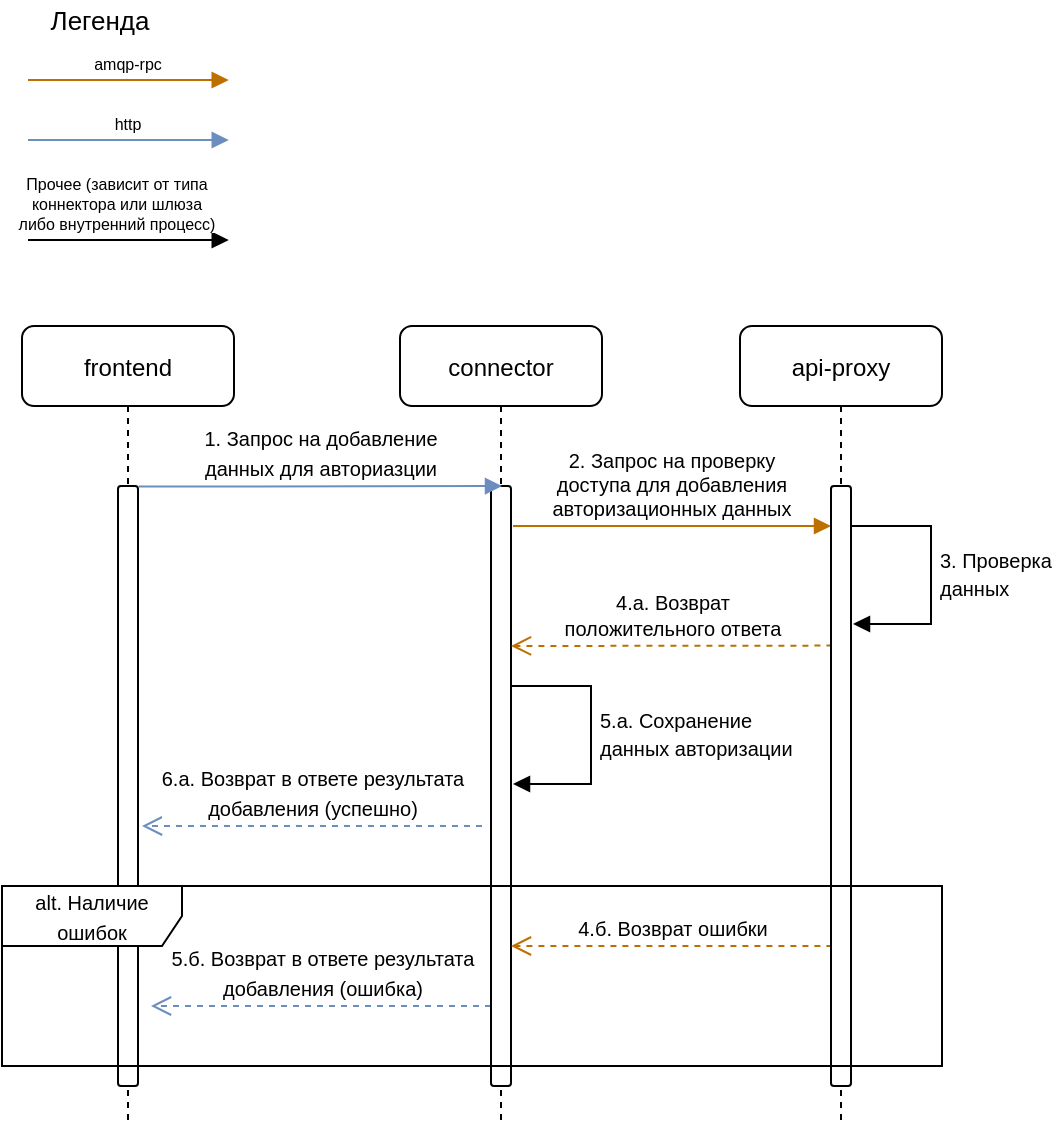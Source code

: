 <mxfile version="13.9.9" type="device"><diagram id="JLikqGqCweqWFy_HerNJ" name="Страница 1"><mxGraphModel dx="1422" dy="-1516" grid="1" gridSize="10" guides="1" tooltips="1" connect="1" arrows="1" fold="1" page="1" pageScale="1" pageWidth="827" pageHeight="1169" math="0" shadow="0"><root><mxCell id="0"/><mxCell id="1" parent="0"/><mxCell id="rocJCxlV0Q5dgGiiJqB6-1" value="frontend" style="shape=umlLifeline;perimeter=lifelinePerimeter;container=1;collapsible=0;recursiveResize=0;rounded=1;shadow=0;strokeWidth=1;fontSize=12;" parent="1" vertex="1"><mxGeometry x="40" y="2523" width="106" height="400" as="geometry"/></mxCell><mxCell id="rocJCxlV0Q5dgGiiJqB6-2" value="" style="points=[];perimeter=orthogonalPerimeter;rounded=1;shadow=0;strokeWidth=1;" parent="rocJCxlV0Q5dgGiiJqB6-1" vertex="1"><mxGeometry x="48" y="80" width="10" height="300" as="geometry"/></mxCell><mxCell id="rocJCxlV0Q5dgGiiJqB6-3" value="&lt;font style=&quot;font-size: 10px;&quot;&gt;5.б. Возврат в ответе результата&lt;br style=&quot;border-color: var(--border-color);&quot;&gt;добавления (ошибка)&lt;/font&gt;" style="html=1;verticalAlign=bottom;endArrow=open;dashed=1;endSize=8;fontSize=12;gradientColor=#7ea6e0;fillColor=#dae8fc;strokeColor=#6c8ebf;" parent="rocJCxlV0Q5dgGiiJqB6-1" edge="1"><mxGeometry relative="1" as="geometry"><mxPoint x="234.5" y="340" as="sourcePoint"/><mxPoint x="64.5" y="340" as="targetPoint"/></mxGeometry></mxCell><mxCell id="rocJCxlV0Q5dgGiiJqB6-4" value="connector" style="shape=umlLifeline;perimeter=lifelinePerimeter;container=1;collapsible=0;recursiveResize=0;rounded=1;shadow=0;strokeWidth=1;" parent="1" vertex="1"><mxGeometry x="229" y="2523" width="101" height="400" as="geometry"/></mxCell><mxCell id="rocJCxlV0Q5dgGiiJqB6-5" value="" style="points=[];perimeter=orthogonalPerimeter;rounded=1;shadow=0;strokeWidth=1;" parent="rocJCxlV0Q5dgGiiJqB6-4" vertex="1"><mxGeometry x="45.5" y="80" width="10" height="300" as="geometry"/></mxCell><mxCell id="rocJCxlV0Q5dgGiiJqB6-6" value="2. Запрос на проверку &#10;доступа для добавления &#10;авторизационных данных" style="verticalAlign=bottom;endArrow=block;shadow=0;strokeWidth=1;fontSize=10;fillColor=#f0a30a;strokeColor=#BD7000;exitX=1.55;exitY=0;exitDx=0;exitDy=0;exitPerimeter=0;" parent="rocJCxlV0Q5dgGiiJqB6-4" edge="1"><mxGeometry relative="1" as="geometry"><mxPoint x="56.5" y="100" as="sourcePoint"/><mxPoint x="215.5" y="100" as="targetPoint"/></mxGeometry></mxCell><mxCell id="rocJCxlV0Q5dgGiiJqB6-7" value="&lt;font style=&quot;font-size: 10px;&quot;&gt;4.a. Возврат &lt;br&gt;положительного ответа&lt;/font&gt;" style="html=1;verticalAlign=bottom;endArrow=open;dashed=1;endSize=8;edgeStyle=elbowEdgeStyle;elbow=vertical;curved=0;rounded=1;fillColor=#ffcd28;gradientColor=#ffa500;strokeColor=#BD7000;exitX=-0.399;exitY=0.266;exitDx=0;exitDy=0;exitPerimeter=0;" parent="rocJCxlV0Q5dgGiiJqB6-4" edge="1"><mxGeometry relative="1" as="geometry"><mxPoint x="216.21" y="159.8" as="sourcePoint"/><mxPoint x="55.498" y="159.828" as="targetPoint"/></mxGeometry></mxCell><mxCell id="rocJCxlV0Q5dgGiiJqB6-8" value="&lt;font style=&quot;font-size: 10px&quot;&gt;5.а. Сохранение &lt;br&gt;данных авторизации&lt;br&gt;&lt;/font&gt;" style="html=1;align=left;spacingLeft=2;endArrow=block;rounded=1;edgeStyle=orthogonalEdgeStyle;curved=0;rounded=0;exitX=1.002;exitY=0.431;exitDx=0;exitDy=0;exitPerimeter=0;" parent="rocJCxlV0Q5dgGiiJqB6-4" edge="1"><mxGeometry relative="1" as="geometry"><mxPoint x="55.5" y="180" as="sourcePoint"/><Array as="points"><mxPoint x="95.5" y="180"/><mxPoint x="95.5" y="229"/></Array><mxPoint x="56.5" y="229" as="targetPoint"/></mxGeometry></mxCell><mxCell id="rocJCxlV0Q5dgGiiJqB6-9" value="&lt;font style=&quot;font-size: 10px;&quot;&gt;4.б. Возврат ошибки&lt;/font&gt;" style="html=1;verticalAlign=bottom;endArrow=open;dashed=1;endSize=8;edgeStyle=elbowEdgeStyle;elbow=vertical;curved=0;rounded=1;fillColor=#ffcd28;gradientColor=#ffa500;strokeColor=#BD7000;exitX=-0.399;exitY=0.266;exitDx=0;exitDy=0;exitPerimeter=0;" parent="rocJCxlV0Q5dgGiiJqB6-4" edge="1"><mxGeometry relative="1" as="geometry"><mxPoint x="216.21" y="310.0" as="sourcePoint"/><mxPoint x="55.498" y="310.028" as="targetPoint"/></mxGeometry></mxCell><mxCell id="rocJCxlV0Q5dgGiiJqB6-10" value="api-proxy" style="shape=umlLifeline;perimeter=lifelinePerimeter;container=1;collapsible=0;recursiveResize=0;rounded=1;shadow=0;strokeWidth=1;size=40;" parent="1" vertex="1"><mxGeometry x="399" y="2523" width="101" height="400" as="geometry"/></mxCell><mxCell id="rocJCxlV0Q5dgGiiJqB6-11" value="" style="points=[];perimeter=orthogonalPerimeter;rounded=1;shadow=0;strokeWidth=1;" parent="rocJCxlV0Q5dgGiiJqB6-10" vertex="1"><mxGeometry x="45.5" y="80" width="10" height="300" as="geometry"/></mxCell><mxCell id="rocJCxlV0Q5dgGiiJqB6-12" value="&lt;font style=&quot;font-size: 10px&quot;&gt;3. Проверка&lt;br style=&quot;border-color: var(--border-color);&quot;&gt;&lt;span style=&quot;border-color: var(--border-color);&quot;&gt;данных&lt;/span&gt;&lt;br&gt;&lt;/font&gt;" style="html=1;align=left;spacingLeft=2;endArrow=block;rounded=1;edgeStyle=orthogonalEdgeStyle;curved=0;rounded=0;exitX=1.002;exitY=0.431;exitDx=0;exitDy=0;exitPerimeter=0;" parent="rocJCxlV0Q5dgGiiJqB6-10" edge="1"><mxGeometry relative="1" as="geometry"><mxPoint x="55.5" y="100" as="sourcePoint"/><Array as="points"><mxPoint x="95.5" y="100"/><mxPoint x="95.5" y="149"/></Array><mxPoint x="56.5" y="149" as="targetPoint"/></mxGeometry></mxCell><mxCell id="rocJCxlV0Q5dgGiiJqB6-13" value="&lt;font style=&quot;font-size: 10px&quot;&gt;1. Запрос на добавление &lt;br&gt;данных для авториазции&lt;/font&gt;" style="html=1;verticalAlign=bottom;endArrow=block;fontSize=12;gradientColor=#7ea6e0;fillColor=#dae8fc;strokeColor=#6c8ebf;exitX=1.031;exitY=0.001;exitDx=0;exitDy=0;exitPerimeter=0;" parent="1" source="rocJCxlV0Q5dgGiiJqB6-2" edge="1"><mxGeometry width="80" relative="1" as="geometry"><mxPoint x="98" y="2601.95" as="sourcePoint"/><mxPoint x="280" y="2603" as="targetPoint"/></mxGeometry></mxCell><mxCell id="rocJCxlV0Q5dgGiiJqB6-14" value="&lt;span style=&quot;font-size: 10px&quot;&gt;6.а. Возврат в ответе результата &lt;br&gt;добавления (успешно)&lt;/span&gt;" style="html=1;verticalAlign=bottom;endArrow=open;dashed=1;endSize=8;fontSize=12;gradientColor=#7ea6e0;fillColor=#dae8fc;strokeColor=#6c8ebf;" parent="1" edge="1"><mxGeometry relative="1" as="geometry"><mxPoint x="270" y="2773" as="sourcePoint"/><mxPoint x="100" y="2773" as="targetPoint"/></mxGeometry></mxCell><mxCell id="rocJCxlV0Q5dgGiiJqB6-15" value="&lt;font style=&quot;font-size: 10px;&quot;&gt;alt. Наличие ошибок&lt;/font&gt;" style="shape=umlFrame;whiteSpace=wrap;html=1;pointerEvents=0;width=90;height=30;rounded=1;" parent="1" vertex="1"><mxGeometry x="30" y="2803" width="470" height="90" as="geometry"/></mxCell><mxCell id="rocJCxlV0Q5dgGiiJqB6-16" value="amqp-rpc" style="verticalAlign=bottom;endArrow=block;shadow=0;strokeWidth=1;fontSize=8;entryX=-0.033;entryY=0.001;entryDx=0;entryDy=0;entryPerimeter=0;fillColor=#f0a30a;strokeColor=#BD7000;" parent="1" edge="1"><mxGeometry relative="1" as="geometry"><mxPoint x="43.0" y="2400" as="sourcePoint"/><mxPoint x="143.37" y="2400" as="targetPoint"/></mxGeometry></mxCell><mxCell id="rocJCxlV0Q5dgGiiJqB6-17" value="http" style="verticalAlign=bottom;endArrow=block;shadow=0;strokeWidth=1;fontSize=8;entryX=-0.033;entryY=0.001;entryDx=0;entryDy=0;entryPerimeter=0;gradientColor=#7ea6e0;fillColor=#dae8fc;strokeColor=#6c8ebf;" parent="1" edge="1"><mxGeometry relative="1" as="geometry"><mxPoint x="43.0" y="2430" as="sourcePoint"/><mxPoint x="143.37" y="2430" as="targetPoint"/></mxGeometry></mxCell><mxCell id="rocJCxlV0Q5dgGiiJqB6-18" value="Прочее (зависит от типа &#10;коннектора или шлюза&#10; либо внутренний процесс) " style="verticalAlign=bottom;endArrow=block;shadow=0;strokeWidth=1;fontSize=8;entryX=-0.033;entryY=0.001;entryDx=0;entryDy=0;entryPerimeter=0;" parent="1" edge="1"><mxGeometry x="-0.115" relative="1" as="geometry"><mxPoint x="43.0" y="2480" as="sourcePoint"/><mxPoint x="143.37" y="2480" as="targetPoint"/><mxPoint as="offset"/></mxGeometry></mxCell><mxCell id="rocJCxlV0Q5dgGiiJqB6-19" value="Легенда" style="text;html=1;strokeColor=none;fillColor=none;align=center;verticalAlign=middle;whiteSpace=wrap;rounded=0;fontSize=13;" parent="1" vertex="1"><mxGeometry x="59" y="2360" width="40" height="20" as="geometry"/></mxCell></root></mxGraphModel></diagram></mxfile>